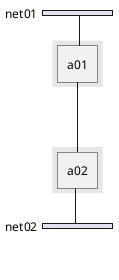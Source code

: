 {
  "sha1": "rutt3ldmm9fj9hggkef74azmc1fuiou",
  "insertion": {
    "when": "2024-06-04T17:28:44.281Z",
    "url": "https://forum.plantuml.net/14717/nwdiag-peer-network-with-multiple-groups-bug",
    "user": "plantuml@gmail.com"
  }
}
@startuml
nwdiag {
  group group01 {
    a01;
  }
  group group02 {
    a02;
  }
  network net01 {
    a01;
  }
  a01 -- a02;
  network net02 {
    a02;
  }
}
@enduml
